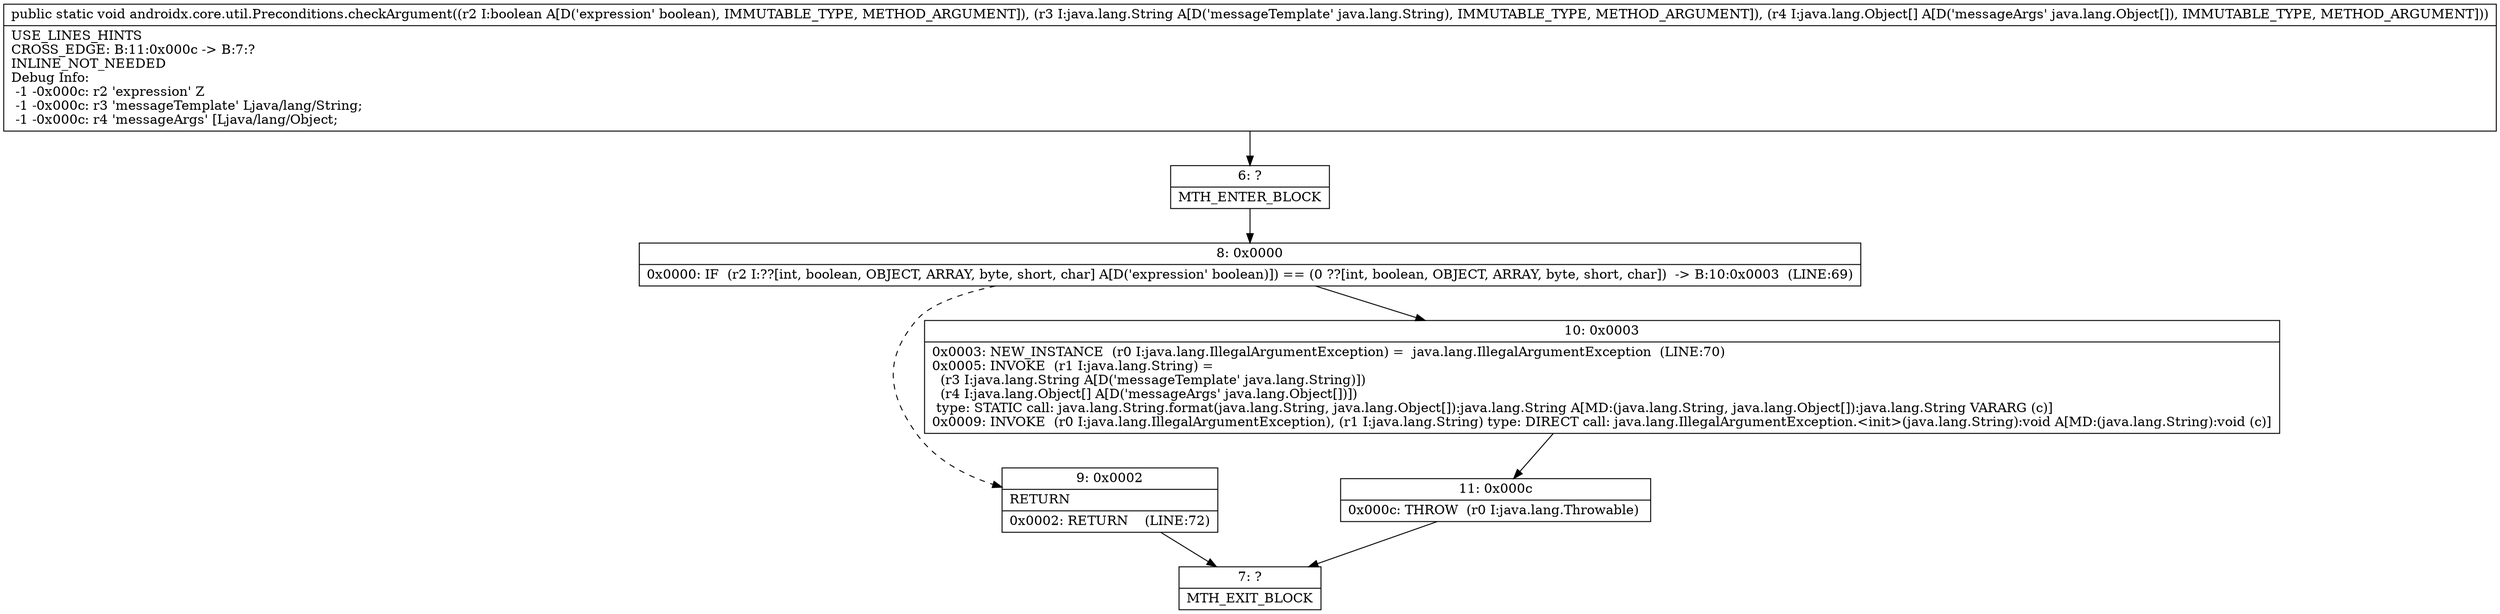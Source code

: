 digraph "CFG forandroidx.core.util.Preconditions.checkArgument(ZLjava\/lang\/String;[Ljava\/lang\/Object;)V" {
Node_6 [shape=record,label="{6\:\ ?|MTH_ENTER_BLOCK\l}"];
Node_8 [shape=record,label="{8\:\ 0x0000|0x0000: IF  (r2 I:??[int, boolean, OBJECT, ARRAY, byte, short, char] A[D('expression' boolean)]) == (0 ??[int, boolean, OBJECT, ARRAY, byte, short, char])  \-\> B:10:0x0003  (LINE:69)\l}"];
Node_9 [shape=record,label="{9\:\ 0x0002|RETURN\l|0x0002: RETURN    (LINE:72)\l}"];
Node_7 [shape=record,label="{7\:\ ?|MTH_EXIT_BLOCK\l}"];
Node_10 [shape=record,label="{10\:\ 0x0003|0x0003: NEW_INSTANCE  (r0 I:java.lang.IllegalArgumentException) =  java.lang.IllegalArgumentException  (LINE:70)\l0x0005: INVOKE  (r1 I:java.lang.String) = \l  (r3 I:java.lang.String A[D('messageTemplate' java.lang.String)])\l  (r4 I:java.lang.Object[] A[D('messageArgs' java.lang.Object[])])\l type: STATIC call: java.lang.String.format(java.lang.String, java.lang.Object[]):java.lang.String A[MD:(java.lang.String, java.lang.Object[]):java.lang.String VARARG (c)]\l0x0009: INVOKE  (r0 I:java.lang.IllegalArgumentException), (r1 I:java.lang.String) type: DIRECT call: java.lang.IllegalArgumentException.\<init\>(java.lang.String):void A[MD:(java.lang.String):void (c)]\l}"];
Node_11 [shape=record,label="{11\:\ 0x000c|0x000c: THROW  (r0 I:java.lang.Throwable) \l}"];
MethodNode[shape=record,label="{public static void androidx.core.util.Preconditions.checkArgument((r2 I:boolean A[D('expression' boolean), IMMUTABLE_TYPE, METHOD_ARGUMENT]), (r3 I:java.lang.String A[D('messageTemplate' java.lang.String), IMMUTABLE_TYPE, METHOD_ARGUMENT]), (r4 I:java.lang.Object[] A[D('messageArgs' java.lang.Object[]), IMMUTABLE_TYPE, METHOD_ARGUMENT]))  | USE_LINES_HINTS\lCROSS_EDGE: B:11:0x000c \-\> B:7:?\lINLINE_NOT_NEEDED\lDebug Info:\l  \-1 \-0x000c: r2 'expression' Z\l  \-1 \-0x000c: r3 'messageTemplate' Ljava\/lang\/String;\l  \-1 \-0x000c: r4 'messageArgs' [Ljava\/lang\/Object;\l}"];
MethodNode -> Node_6;Node_6 -> Node_8;
Node_8 -> Node_9[style=dashed];
Node_8 -> Node_10;
Node_9 -> Node_7;
Node_10 -> Node_11;
Node_11 -> Node_7;
}

